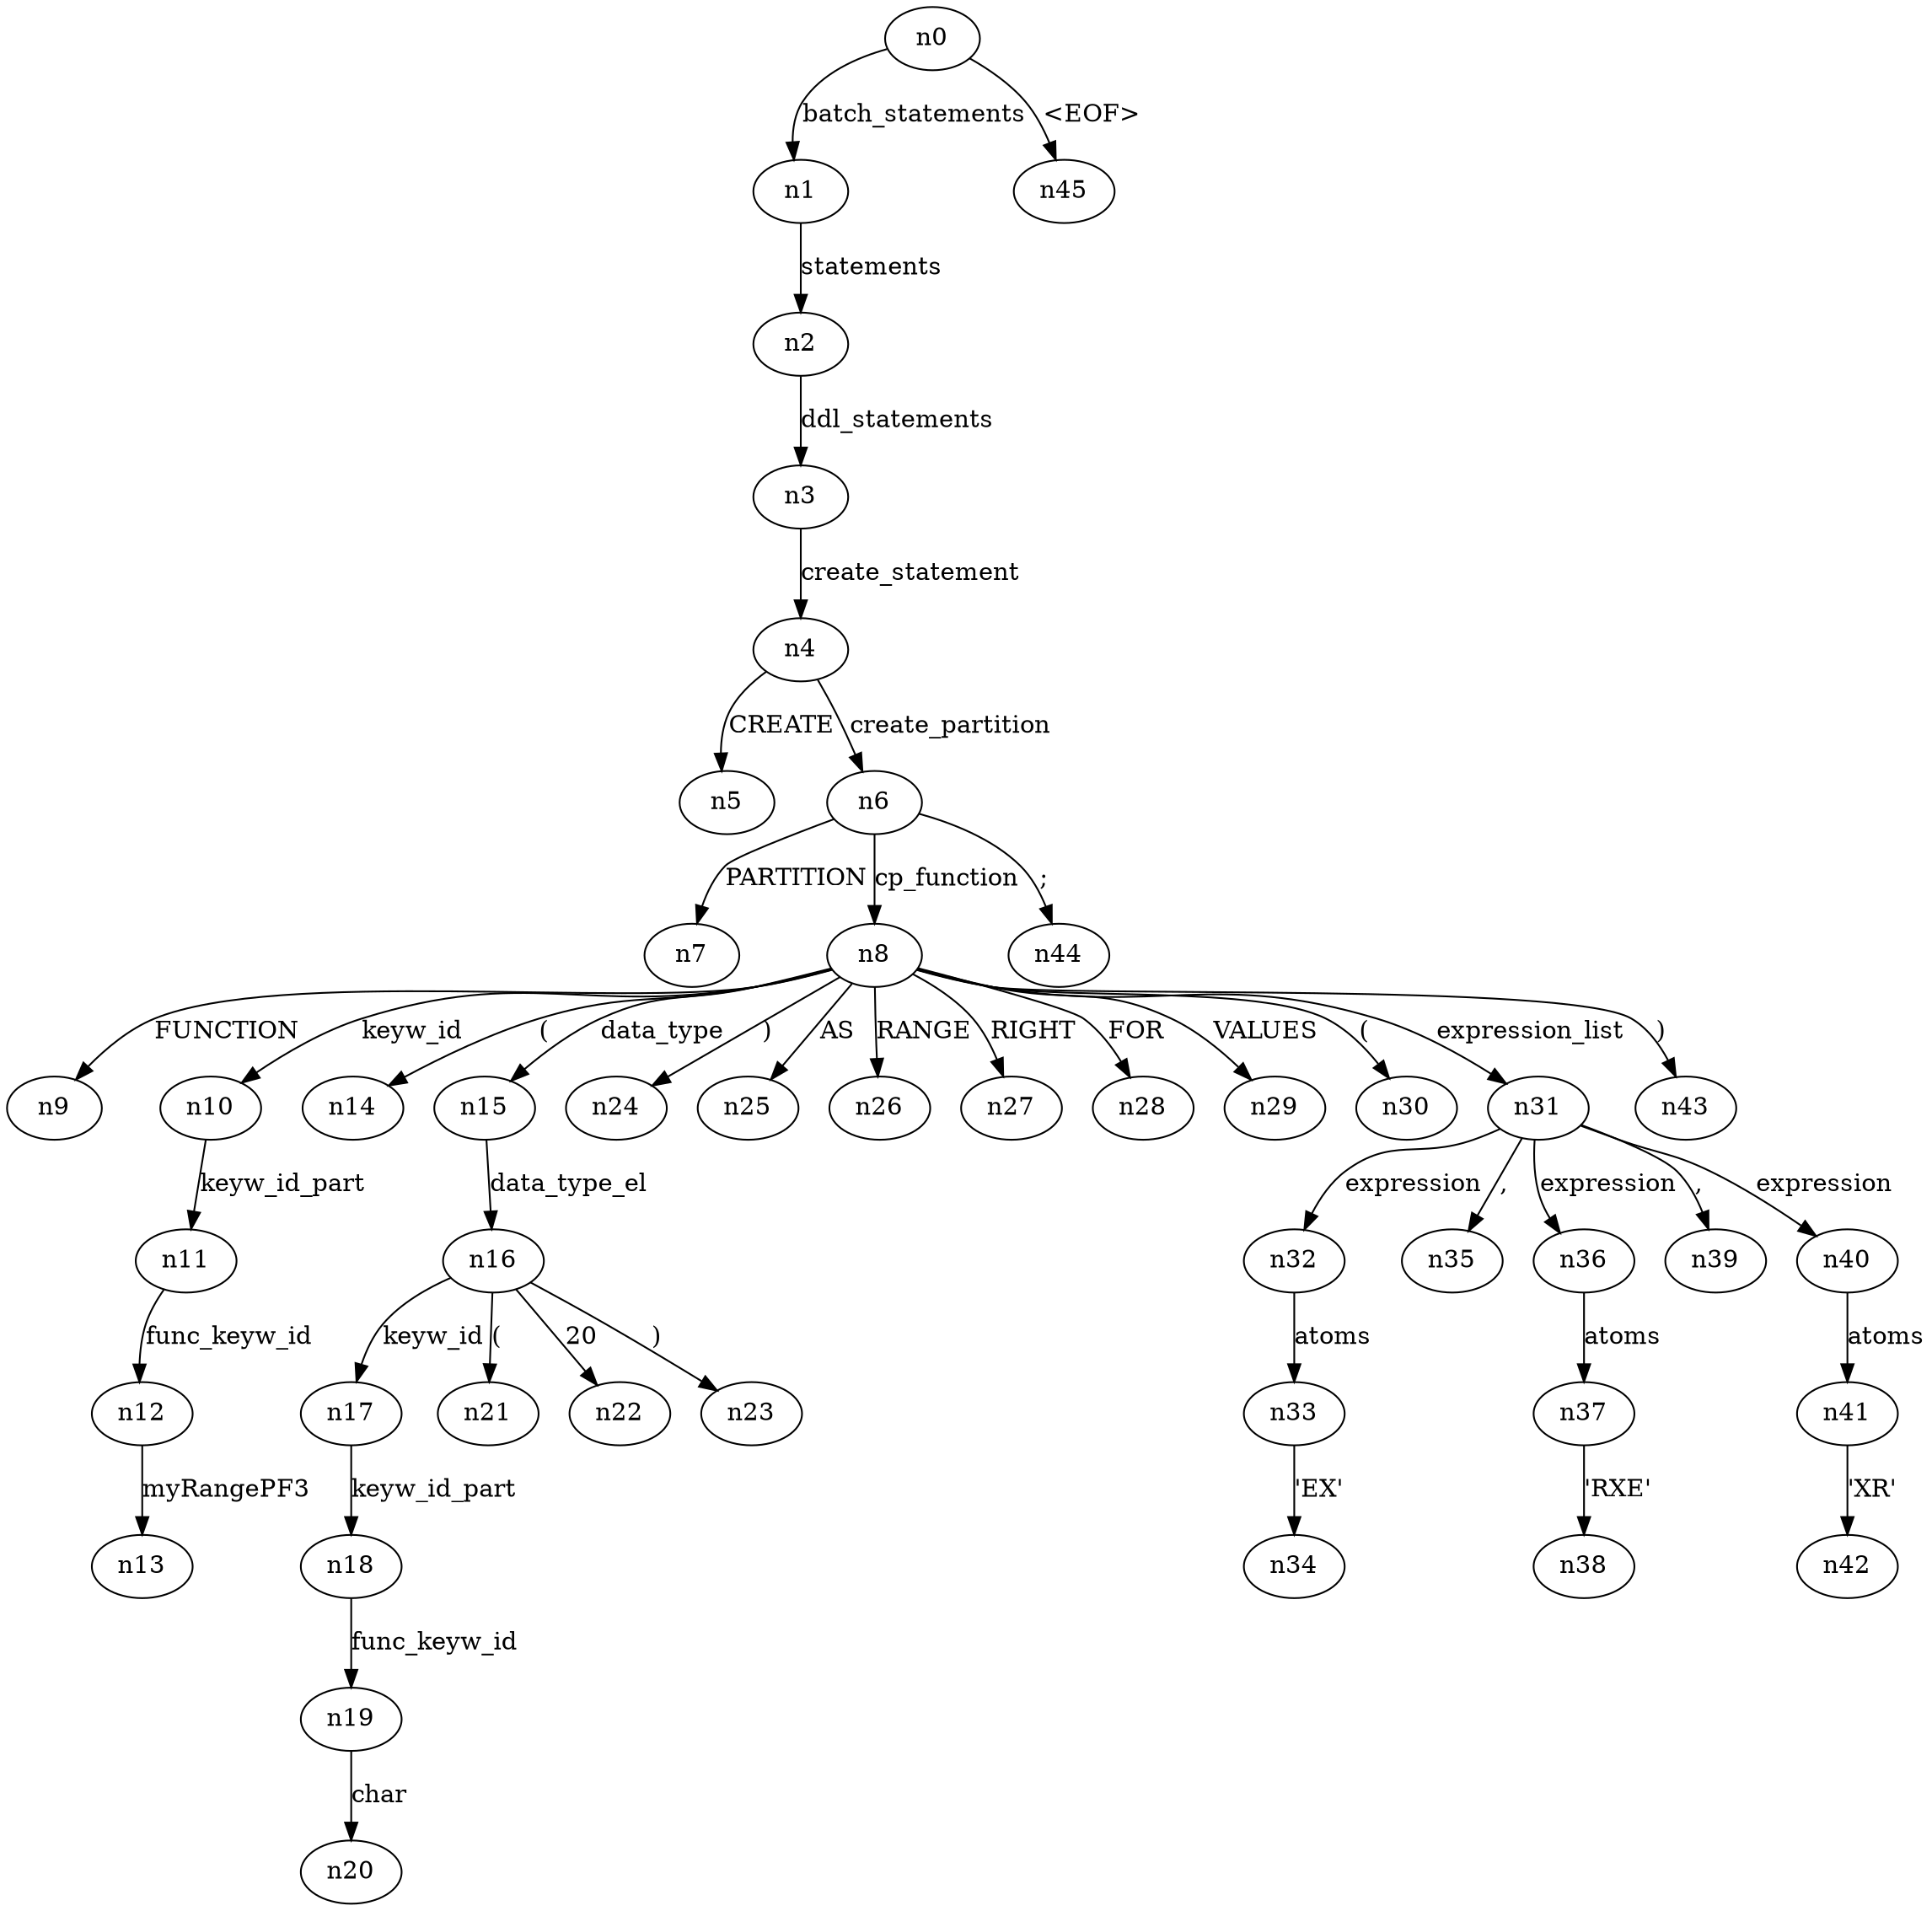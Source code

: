 digraph ParseTree {
  n0 -> n1 [label="batch_statements"];
  n1 -> n2 [label="statements"];
  n2 -> n3 [label="ddl_statements"];
  n3 -> n4 [label="create_statement"];
  n4 -> n5 [label="CREATE"];
  n4 -> n6 [label="create_partition"];
  n6 -> n7 [label="PARTITION"];
  n6 -> n8 [label="cp_function"];
  n8 -> n9 [label="FUNCTION"];
  n8 -> n10 [label="keyw_id"];
  n10 -> n11 [label="keyw_id_part"];
  n11 -> n12 [label="func_keyw_id"];
  n12 -> n13 [label="myRangePF3"];
  n8 -> n14 [label="("];
  n8 -> n15 [label="data_type"];
  n15 -> n16 [label="data_type_el"];
  n16 -> n17 [label="keyw_id"];
  n17 -> n18 [label="keyw_id_part"];
  n18 -> n19 [label="func_keyw_id"];
  n19 -> n20 [label="char"];
  n16 -> n21 [label="("];
  n16 -> n22 [label="20"];
  n16 -> n23 [label=")"];
  n8 -> n24 [label=")"];
  n8 -> n25 [label="AS"];
  n8 -> n26 [label="RANGE"];
  n8 -> n27 [label="RIGHT"];
  n8 -> n28 [label="FOR"];
  n8 -> n29 [label="VALUES"];
  n8 -> n30 [label="("];
  n8 -> n31 [label="expression_list"];
  n31 -> n32 [label="expression"];
  n32 -> n33 [label="atoms"];
  n33 -> n34 [label="'EX'"];
  n31 -> n35 [label=","];
  n31 -> n36 [label="expression"];
  n36 -> n37 [label="atoms"];
  n37 -> n38 [label="'RXE'"];
  n31 -> n39 [label=","];
  n31 -> n40 [label="expression"];
  n40 -> n41 [label="atoms"];
  n41 -> n42 [label="'XR'"];
  n8 -> n43 [label=")"];
  n6 -> n44 [label=";"];
  n0 -> n45 [label="<EOF>"];
}